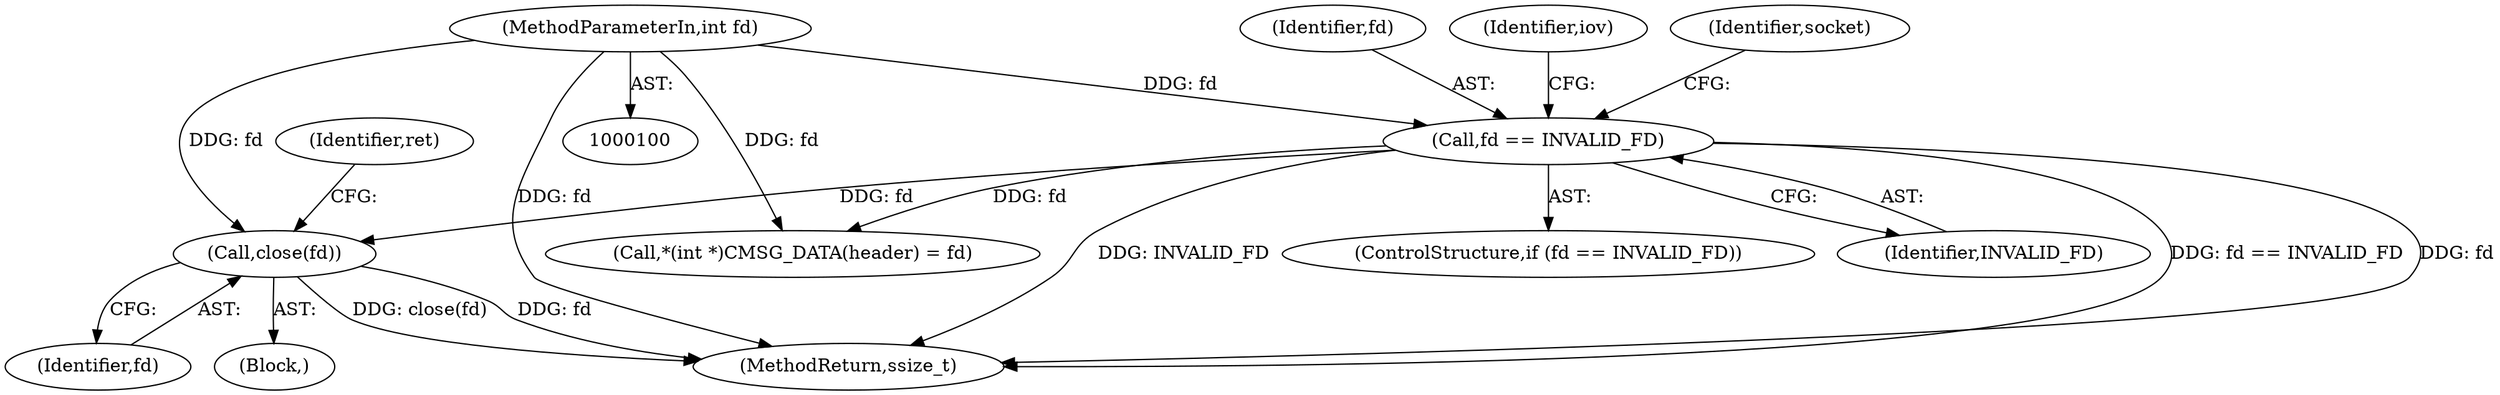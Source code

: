 digraph "0_Android_472271b153c5dc53c28beac55480a8d8434b2d5c_65@API" {
"1000210" [label="(Call,close(fd))"];
"1000104" [label="(MethodParameterIn,int fd)"];
"1000115" [label="(Call,fd == INVALID_FD)"];
"1000114" [label="(ControlStructure,if (fd == INVALID_FD))"];
"1000117" [label="(Identifier,INVALID_FD)"];
"1000211" [label="(Identifier,fd)"];
"1000214" [label="(MethodReturn,ssize_t)"];
"1000193" [label="(Call,*(int *)CMSG_DATA(header) = fd)"];
"1000116" [label="(Identifier,fd)"];
"1000128" [label="(Identifier,iov)"];
"1000104" [label="(MethodParameterIn,int fd)"];
"1000115" [label="(Call,fd == INVALID_FD)"];
"1000120" [label="(Identifier,socket)"];
"1000210" [label="(Call,close(fd))"];
"1000105" [label="(Block,)"];
"1000213" [label="(Identifier,ret)"];
"1000210" -> "1000105"  [label="AST: "];
"1000210" -> "1000211"  [label="CFG: "];
"1000211" -> "1000210"  [label="AST: "];
"1000213" -> "1000210"  [label="CFG: "];
"1000210" -> "1000214"  [label="DDG: close(fd)"];
"1000210" -> "1000214"  [label="DDG: fd"];
"1000104" -> "1000210"  [label="DDG: fd"];
"1000115" -> "1000210"  [label="DDG: fd"];
"1000104" -> "1000100"  [label="AST: "];
"1000104" -> "1000214"  [label="DDG: fd"];
"1000104" -> "1000115"  [label="DDG: fd"];
"1000104" -> "1000193"  [label="DDG: fd"];
"1000115" -> "1000114"  [label="AST: "];
"1000115" -> "1000117"  [label="CFG: "];
"1000116" -> "1000115"  [label="AST: "];
"1000117" -> "1000115"  [label="AST: "];
"1000120" -> "1000115"  [label="CFG: "];
"1000128" -> "1000115"  [label="CFG: "];
"1000115" -> "1000214"  [label="DDG: INVALID_FD"];
"1000115" -> "1000214"  [label="DDG: fd == INVALID_FD"];
"1000115" -> "1000214"  [label="DDG: fd"];
"1000115" -> "1000193"  [label="DDG: fd"];
}
